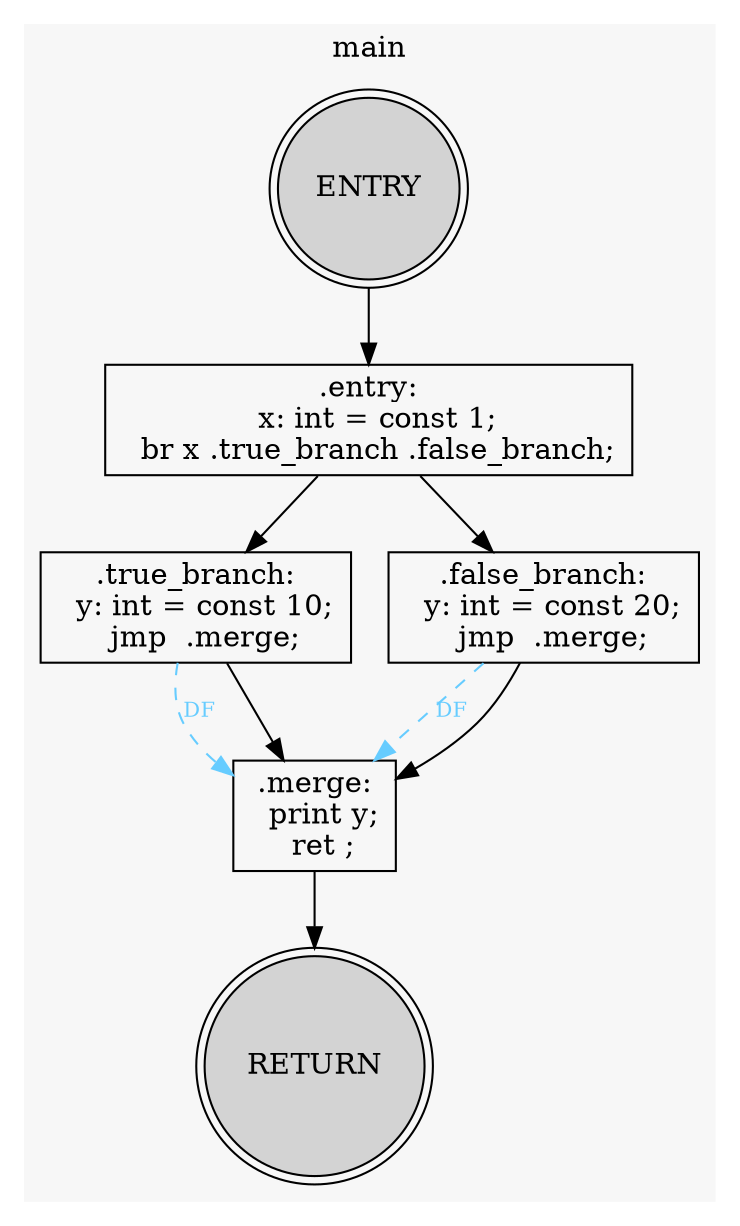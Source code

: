 // Control Flow Graph
digraph CFG {
	subgraph cluster_main {
		label=main
		color="#f7f7f7"
		style=filled
		rankdir=TB
		FUNC_main_NODE_ENTRY [label=ENTRY fillcolor=lightgray shape=doublecircle style=filled]
		FUNC_main_NODE_ENTRY -> FUNC_main_NODE_entry
		FUNC_main_NODE_entry [label=".entry:
  x: int = const 1;
  br x .true_branch .false_branch;" shape=box]
		FUNC_main_NODE_entry -> FUNC_main_NODE_true_branch
		FUNC_main_NODE_entry -> FUNC_main_NODE_false_branch
		FUNC_main_NODE_true_branch [label=".true_branch:
  y: int = const 10;
  jmp  .merge;" shape=box]
		FUNC_main_NODE_true_branch -> FUNC_main_NODE_merge [label=DF color="#66ccff" constraint=false fontcolor="#66ccff" fontsize=10 style=dashed]
		FUNC_main_NODE_true_branch -> FUNC_main_NODE_merge
		FUNC_main_NODE_false_branch [label=".false_branch:
  y: int = const 20;
  jmp  .merge;" shape=box]
		FUNC_main_NODE_false_branch -> FUNC_main_NODE_merge [label=DF color="#66ccff" constraint=false fontcolor="#66ccff" fontsize=10 style=dashed]
		FUNC_main_NODE_false_branch -> FUNC_main_NODE_merge
		FUNC_main_NODE_merge [label=".merge:
  print y;
  ret ;" shape=box]
		FUNC_main_NODE_merge -> FUNC_main_NODE_RETURN
		FUNC_main_NODE_RETURN [label=RETURN fillcolor=lightgray shape=doublecircle style=filled]
	}
}
